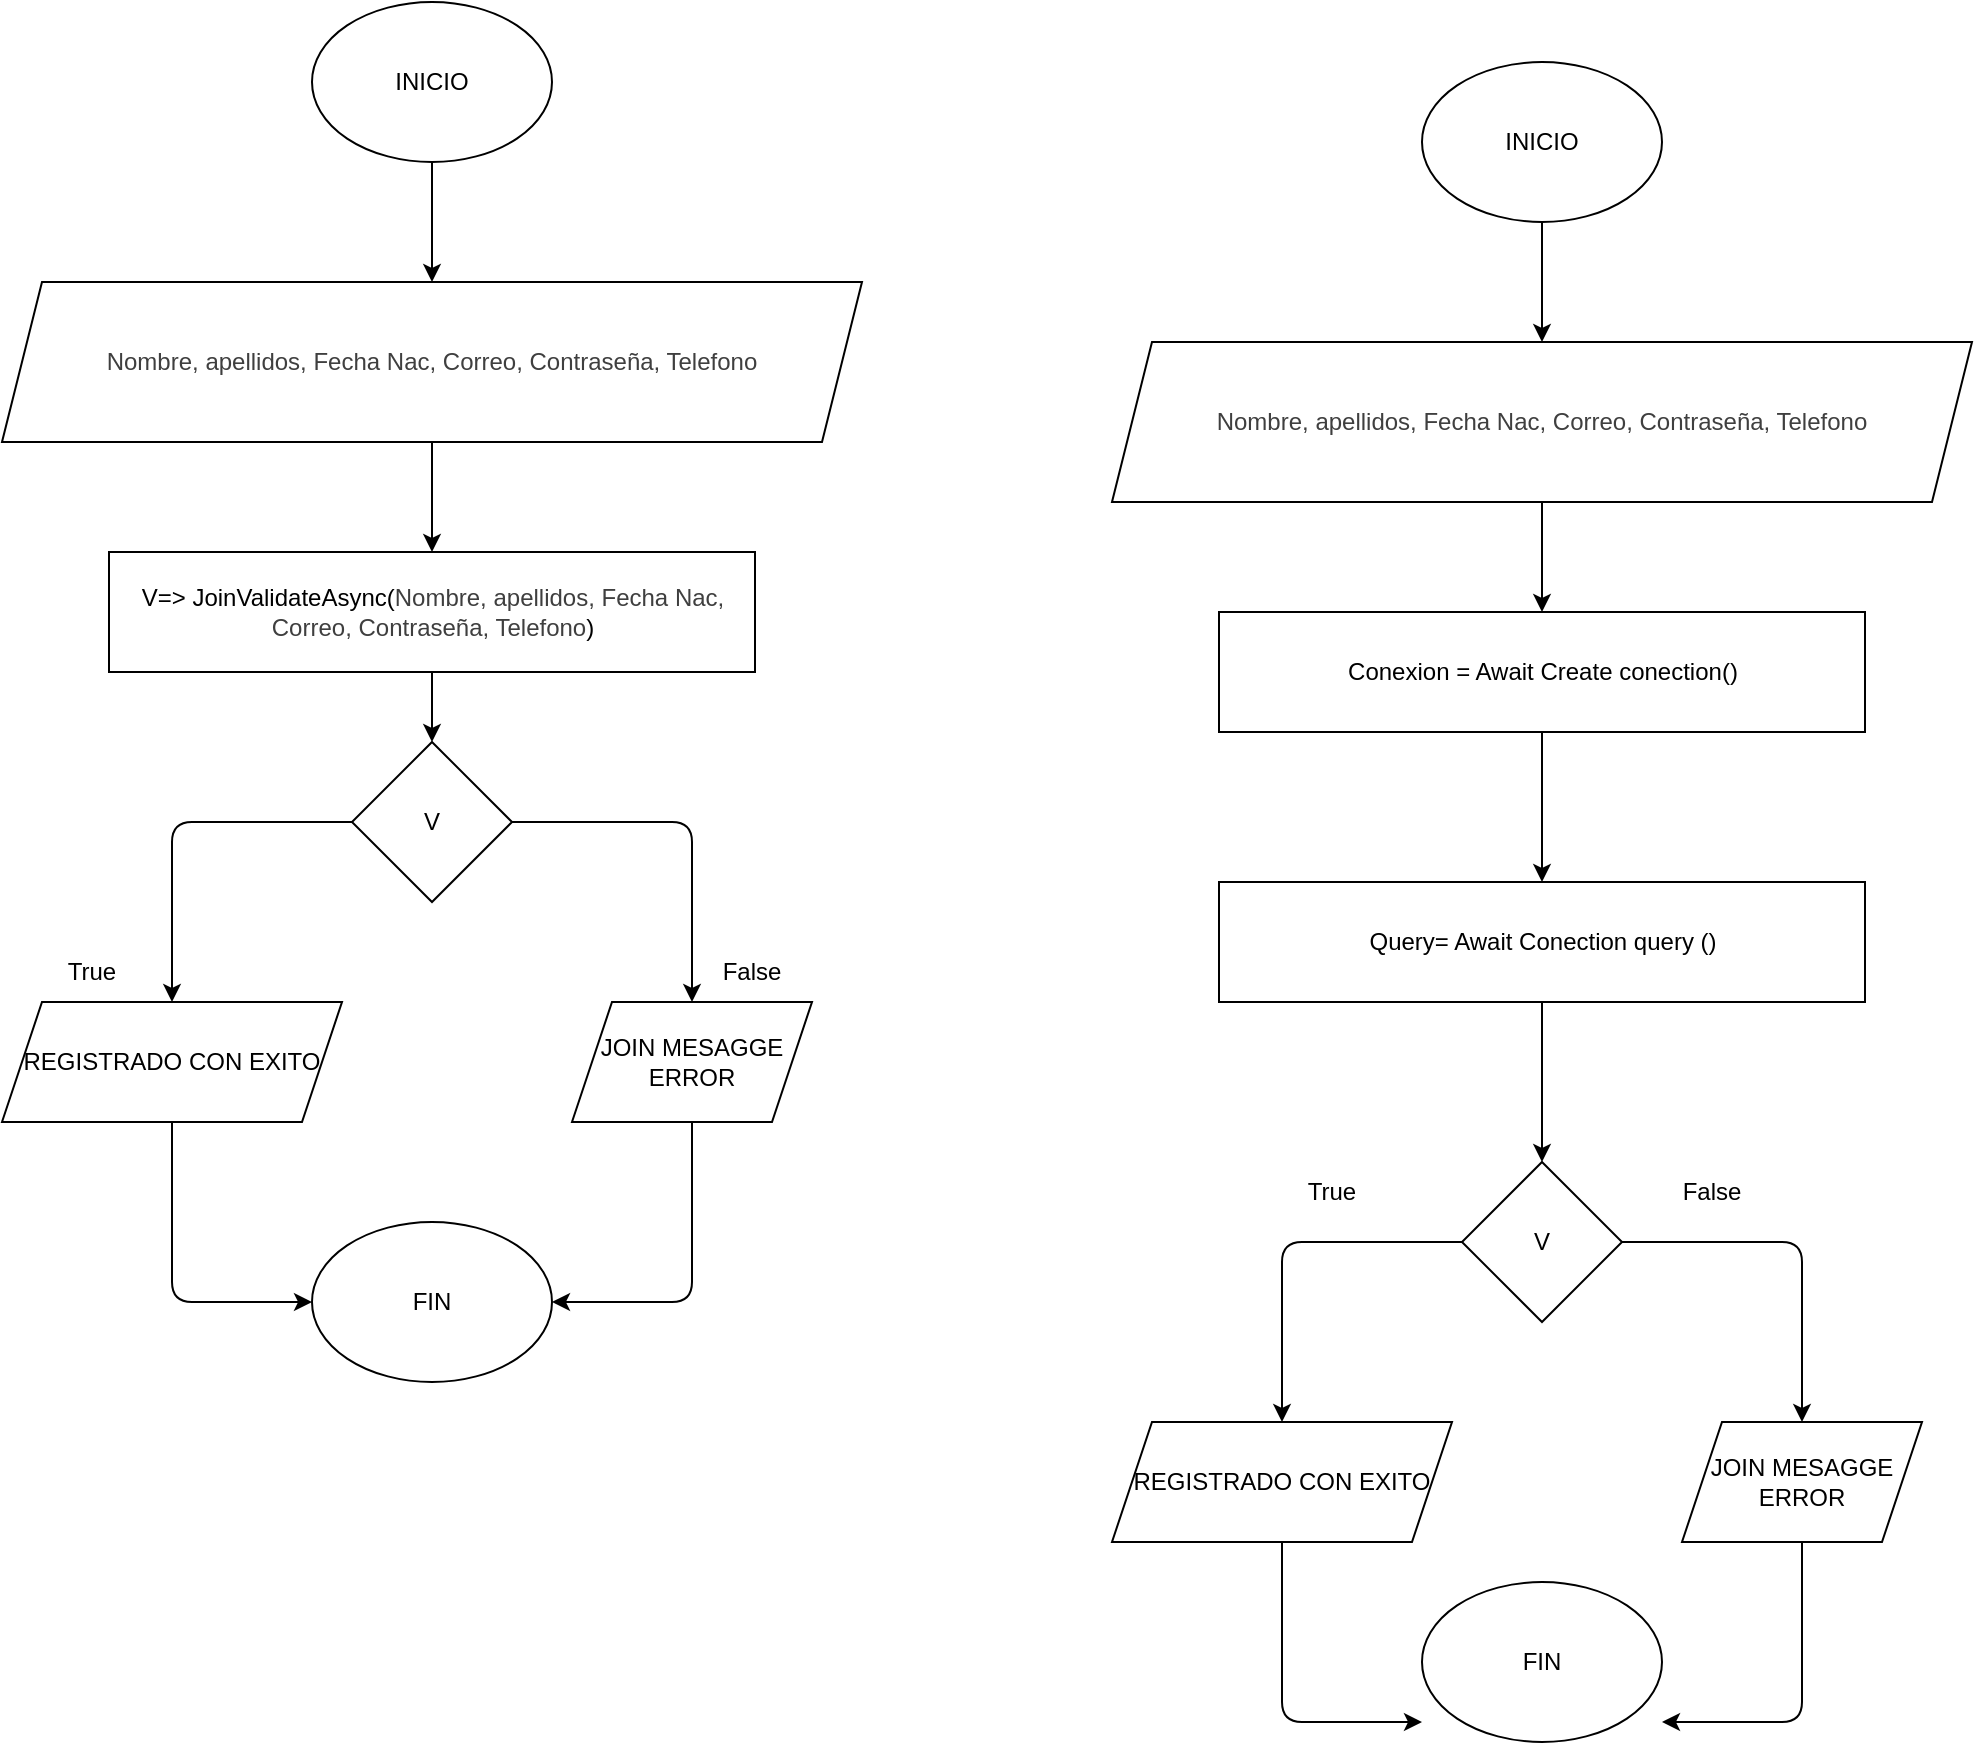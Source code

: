 <mxfile>
    <diagram id="m8IU_LUjwYEo_tZZjpdv" name="Página-1">
        <mxGraphModel dx="1746" dy="1318" grid="1" gridSize="10" guides="1" tooltips="1" connect="1" arrows="1" fold="1" page="1" pageScale="1" pageWidth="827" pageHeight="1169" math="0" shadow="0">
            <root>
                <mxCell id="0"/>
                <mxCell id="1" parent="0"/>
                <mxCell id="4" value="" style="edgeStyle=none;html=1;entryX=0.5;entryY=0;entryDx=0;entryDy=0;" parent="1" source="2" target="18" edge="1">
                    <mxGeometry relative="1" as="geometry">
                        <mxPoint x="430" y="240" as="targetPoint"/>
                    </mxGeometry>
                </mxCell>
                <mxCell id="2" value="INICIO" style="ellipse;whiteSpace=wrap;html=1;" parent="1" vertex="1">
                    <mxGeometry x="230" y="200" width="120" height="80" as="geometry"/>
                </mxCell>
                <mxCell id="15" value="" style="edgeStyle=none;html=1;" parent="1" source="18" target="14" edge="1">
                    <mxGeometry relative="1" as="geometry">
                        <mxPoint x="767.5" y="670.0" as="sourcePoint"/>
                    </mxGeometry>
                </mxCell>
                <mxCell id="17" value="" style="edgeStyle=none;html=1;" parent="1" source="14" target="16" edge="1">
                    <mxGeometry relative="1" as="geometry"/>
                </mxCell>
                <mxCell id="14" value="V=&amp;gt; JoinValidateAsync(&lt;span style=&quot;color: rgb(63, 63, 63);&quot;&gt;Nombre, apellidos, Fecha Nac, Correo, Contraseña, Telefono&lt;/span&gt;)" style="whiteSpace=wrap;html=1;" parent="1" vertex="1">
                    <mxGeometry x="128.5" y="475" width="323" height="60" as="geometry"/>
                </mxCell>
                <mxCell id="24" value="" style="edgeStyle=none;html=1;" parent="1" source="16" target="23" edge="1">
                    <mxGeometry relative="1" as="geometry">
                        <Array as="points">
                            <mxPoint x="420" y="610"/>
                        </Array>
                    </mxGeometry>
                </mxCell>
                <mxCell id="26" style="edgeStyle=none;html=1;entryX=0.5;entryY=0;entryDx=0;entryDy=0;" parent="1" source="16" target="25" edge="1">
                    <mxGeometry relative="1" as="geometry">
                        <Array as="points">
                            <mxPoint x="160" y="610"/>
                        </Array>
                    </mxGeometry>
                </mxCell>
                <mxCell id="16" value="V" style="rhombus;whiteSpace=wrap;html=1;" parent="1" vertex="1">
                    <mxGeometry x="250" y="570" width="80" height="80" as="geometry"/>
                </mxCell>
                <mxCell id="18" value="&lt;div style=&quot;color: rgb(63, 63, 63); scrollbar-color: rgb(226, 226, 226) rgb(251, 251, 251);&quot;&gt;Nombre, apellidos, Fecha Nac, Correo, Contraseña, Telefono&lt;br&gt;&lt;/div&gt;" style="shape=parallelogram;perimeter=parallelogramPerimeter;whiteSpace=wrap;html=1;fixedSize=1;" parent="1" vertex="1">
                    <mxGeometry x="75" y="340" width="430" height="80" as="geometry"/>
                </mxCell>
                <mxCell id="28" style="edgeStyle=none;html=1;entryX=1;entryY=0.5;entryDx=0;entryDy=0;" parent="1" source="23" target="29" edge="1">
                    <mxGeometry relative="1" as="geometry">
                        <mxPoint x="360" y="850" as="targetPoint"/>
                        <Array as="points">
                            <mxPoint x="420" y="850"/>
                        </Array>
                    </mxGeometry>
                </mxCell>
                <mxCell id="23" value="JOIN MESAGGE&lt;div&gt;ERROR&lt;/div&gt;" style="shape=parallelogram;perimeter=parallelogramPerimeter;whiteSpace=wrap;html=1;fixedSize=1;" parent="1" vertex="1">
                    <mxGeometry x="360" y="700" width="120" height="60" as="geometry"/>
                </mxCell>
                <mxCell id="27" style="edgeStyle=none;html=1;entryX=0;entryY=0.5;entryDx=0;entryDy=0;" parent="1" source="25" target="29" edge="1">
                    <mxGeometry relative="1" as="geometry">
                        <mxPoint x="210" y="850" as="targetPoint"/>
                        <Array as="points">
                            <mxPoint x="160" y="850"/>
                        </Array>
                    </mxGeometry>
                </mxCell>
                <mxCell id="25" value="REGISTRADO CON EXITO" style="shape=parallelogram;perimeter=parallelogramPerimeter;whiteSpace=wrap;html=1;fixedSize=1;" parent="1" vertex="1">
                    <mxGeometry x="75" y="700" width="170" height="60" as="geometry"/>
                </mxCell>
                <mxCell id="29" value="FIN" style="ellipse;whiteSpace=wrap;html=1;" parent="1" vertex="1">
                    <mxGeometry x="230" y="810" width="120" height="80" as="geometry"/>
                </mxCell>
                <mxCell id="30" value="" style="edgeStyle=none;html=1;entryX=0.5;entryY=0;entryDx=0;entryDy=0;" parent="1" source="31" target="38" edge="1">
                    <mxGeometry relative="1" as="geometry">
                        <mxPoint x="985" y="270" as="targetPoint"/>
                    </mxGeometry>
                </mxCell>
                <mxCell id="31" value="INICIO" style="ellipse;whiteSpace=wrap;html=1;" parent="1" vertex="1">
                    <mxGeometry x="785" y="230" width="120" height="80" as="geometry"/>
                </mxCell>
                <mxCell id="32" value="" style="edgeStyle=none;html=1;" parent="1" source="38" target="34" edge="1">
                    <mxGeometry relative="1" as="geometry">
                        <mxPoint x="1322.5" y="700.0" as="sourcePoint"/>
                    </mxGeometry>
                </mxCell>
                <mxCell id="46" style="edgeStyle=none;html=1;" parent="1" source="34" target="44" edge="1">
                    <mxGeometry relative="1" as="geometry"/>
                </mxCell>
                <mxCell id="34" value="Conexion = Await Create conection()" style="whiteSpace=wrap;html=1;" parent="1" vertex="1">
                    <mxGeometry x="683.5" y="505" width="323" height="60" as="geometry"/>
                </mxCell>
                <mxCell id="35" value="" style="edgeStyle=none;html=1;" parent="1" source="37" target="40" edge="1">
                    <mxGeometry relative="1" as="geometry">
                        <Array as="points">
                            <mxPoint x="975" y="820"/>
                        </Array>
                    </mxGeometry>
                </mxCell>
                <mxCell id="36" style="edgeStyle=none;html=1;entryX=0.5;entryY=0;entryDx=0;entryDy=0;" parent="1" source="37" target="42" edge="1">
                    <mxGeometry relative="1" as="geometry">
                        <Array as="points">
                            <mxPoint x="715" y="820"/>
                        </Array>
                    </mxGeometry>
                </mxCell>
                <mxCell id="37" value="V" style="rhombus;whiteSpace=wrap;html=1;" parent="1" vertex="1">
                    <mxGeometry x="805" y="780" width="80" height="80" as="geometry"/>
                </mxCell>
                <mxCell id="38" value="&lt;div style=&quot;color: rgb(63, 63, 63); scrollbar-color: rgb(226, 226, 226) rgb(251, 251, 251);&quot;&gt;Nombre, apellidos, Fecha Nac, Correo, Contraseña, Telefono&lt;br&gt;&lt;/div&gt;" style="shape=parallelogram;perimeter=parallelogramPerimeter;whiteSpace=wrap;html=1;fixedSize=1;" parent="1" vertex="1">
                    <mxGeometry x="630" y="370" width="430" height="80" as="geometry"/>
                </mxCell>
                <mxCell id="39" style="edgeStyle=none;html=1;entryX=1;entryY=0.5;entryDx=0;entryDy=0;" parent="1" source="40" edge="1">
                    <mxGeometry relative="1" as="geometry">
                        <mxPoint x="905" y="1060" as="targetPoint"/>
                        <Array as="points">
                            <mxPoint x="975" y="1060"/>
                        </Array>
                    </mxGeometry>
                </mxCell>
                <mxCell id="40" value="JOIN MESAGGE&lt;div&gt;ERROR&lt;/div&gt;" style="shape=parallelogram;perimeter=parallelogramPerimeter;whiteSpace=wrap;html=1;fixedSize=1;" parent="1" vertex="1">
                    <mxGeometry x="915" y="910" width="120" height="60" as="geometry"/>
                </mxCell>
                <mxCell id="41" style="edgeStyle=none;html=1;entryX=0;entryY=0.5;entryDx=0;entryDy=0;" parent="1" source="42" edge="1">
                    <mxGeometry relative="1" as="geometry">
                        <mxPoint x="785" y="1060" as="targetPoint"/>
                        <Array as="points">
                            <mxPoint x="715" y="1060"/>
                        </Array>
                    </mxGeometry>
                </mxCell>
                <mxCell id="42" value="REGISTRADO CON EXITO" style="shape=parallelogram;perimeter=parallelogramPerimeter;whiteSpace=wrap;html=1;fixedSize=1;" parent="1" vertex="1">
                    <mxGeometry x="630" y="910" width="170" height="60" as="geometry"/>
                </mxCell>
                <mxCell id="43" value="FIN" style="ellipse;whiteSpace=wrap;html=1;" parent="1" vertex="1">
                    <mxGeometry x="785" y="990" width="120" height="80" as="geometry"/>
                </mxCell>
                <mxCell id="47" style="edgeStyle=none;html=1;entryX=0.5;entryY=0;entryDx=0;entryDy=0;" parent="1" source="44" target="37" edge="1">
                    <mxGeometry relative="1" as="geometry"/>
                </mxCell>
                <mxCell id="44" value="Query= Await Conection query ()" style="whiteSpace=wrap;html=1;" parent="1" vertex="1">
                    <mxGeometry x="683.5" y="640" width="323" height="60" as="geometry"/>
                </mxCell>
                <mxCell id="48" value="False" style="text;html=1;align=center;verticalAlign=middle;whiteSpace=wrap;rounded=0;" parent="1" vertex="1">
                    <mxGeometry x="420" y="670" width="60" height="30" as="geometry"/>
                </mxCell>
                <mxCell id="49" value="True" style="text;html=1;align=center;verticalAlign=middle;whiteSpace=wrap;rounded=0;" parent="1" vertex="1">
                    <mxGeometry x="90" y="670" width="60" height="30" as="geometry"/>
                </mxCell>
                <mxCell id="50" value="False" style="text;html=1;align=center;verticalAlign=middle;whiteSpace=wrap;rounded=0;" parent="1" vertex="1">
                    <mxGeometry x="900" y="780" width="60" height="30" as="geometry"/>
                </mxCell>
                <mxCell id="51" value="True" style="text;html=1;align=center;verticalAlign=middle;whiteSpace=wrap;rounded=0;" parent="1" vertex="1">
                    <mxGeometry x="710" y="780" width="60" height="30" as="geometry"/>
                </mxCell>
            </root>
        </mxGraphModel>
    </diagram>
</mxfile>